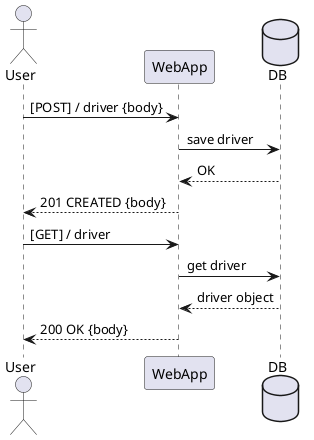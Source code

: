@startuml

actor User
participant WebApp
database DB

User -> WebApp: [POST] / driver {body}
WebApp -> DB: save driver
DB --> WebApp: OK
WebApp --> User: 201 CREATED {body}

User -> WebApp: [GET] / driver
WebApp -> DB: get driver
DB --> WebApp: driver object
WebApp --> User: 200 OK {body}

@enduml
